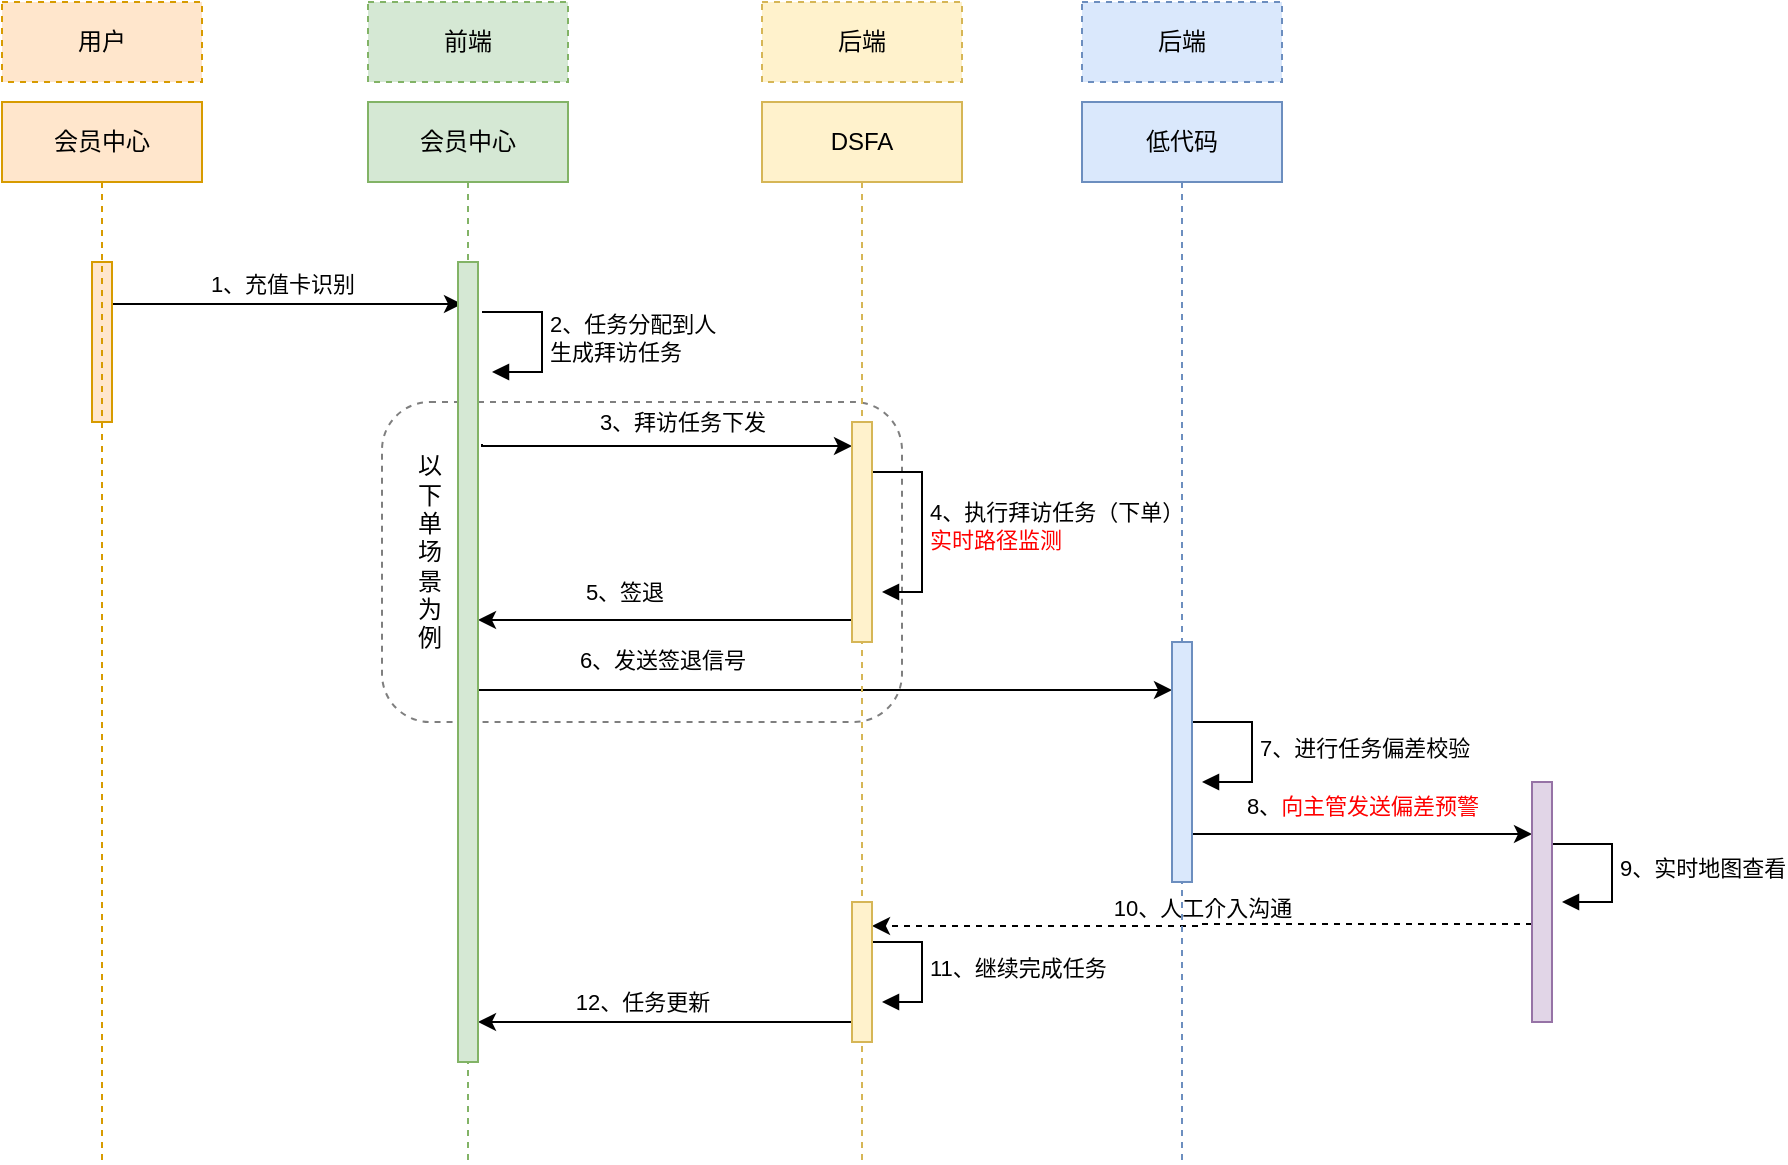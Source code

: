 <mxfile version="24.7.3" type="github">
  <diagram name="第 1 页" id="gIm-_4_sjpbjk3sTQJFh">
    <mxGraphModel dx="1192" dy="793" grid="1" gridSize="10" guides="1" tooltips="1" connect="1" arrows="1" fold="1" page="1" pageScale="1" pageWidth="827" pageHeight="1169" math="0" shadow="0">
      <root>
        <mxCell id="0" />
        <mxCell id="1" parent="0" />
        <mxCell id="WeIYB2LgaOO7v2YDikMc-4" value="" style="rounded=1;whiteSpace=wrap;html=1;dashed=1;opacity=50;" vertex="1" parent="1">
          <mxGeometry x="390" y="250" width="260" height="160" as="geometry" />
        </mxCell>
        <mxCell id="WeIYB2LgaOO7v2YDikMc-5" value="" style="edgeStyle=orthogonalEdgeStyle;rounded=0;orthogonalLoop=1;jettySize=auto;html=1;curved=0;" edge="1" parent="1">
          <mxGeometry relative="1" as="geometry">
            <mxPoint x="255" y="201" as="sourcePoint" />
            <mxPoint x="430" y="201" as="targetPoint" />
          </mxGeometry>
        </mxCell>
        <mxCell id="WeIYB2LgaOO7v2YDikMc-6" value="1、充值卡识别" style="edgeLabel;html=1;align=center;verticalAlign=middle;resizable=0;points=[];" vertex="1" connectable="0" parent="WeIYB2LgaOO7v2YDikMc-5">
          <mxGeometry x="-0.228" y="-2" relative="1" as="geometry">
            <mxPoint x="17" y="-12" as="offset" />
          </mxGeometry>
        </mxCell>
        <mxCell id="WeIYB2LgaOO7v2YDikMc-7" value="" style="edgeStyle=orthogonalEdgeStyle;rounded=0;orthogonalLoop=1;jettySize=auto;html=1;curved=0;" edge="1" parent="1" target="WeIYB2LgaOO7v2YDikMc-36">
          <mxGeometry relative="1" as="geometry">
            <mxPoint x="440" y="271" as="sourcePoint" />
            <mxPoint x="610" y="271" as="targetPoint" />
            <Array as="points">
              <mxPoint x="440" y="272" />
            </Array>
          </mxGeometry>
        </mxCell>
        <mxCell id="WeIYB2LgaOO7v2YDikMc-8" value="3、拜访任务下发" style="edgeLabel;html=1;align=center;verticalAlign=middle;resizable=0;points=[];" vertex="1" connectable="0" parent="WeIYB2LgaOO7v2YDikMc-7">
          <mxGeometry x="-0.163" relative="1" as="geometry">
            <mxPoint x="23" y="-12" as="offset" />
          </mxGeometry>
        </mxCell>
        <mxCell id="WeIYB2LgaOO7v2YDikMc-9" value="2、任务分配到人&lt;br&gt;生成拜访任务" style="html=1;align=left;spacingLeft=2;endArrow=block;rounded=0;edgeStyle=orthogonalEdgeStyle;curved=0;rounded=0;" edge="1" parent="1">
          <mxGeometry x="0.012" relative="1" as="geometry">
            <mxPoint x="440" y="205" as="sourcePoint" />
            <Array as="points">
              <mxPoint x="470" y="235" />
            </Array>
            <mxPoint x="445" y="235.0" as="targetPoint" />
            <mxPoint as="offset" />
          </mxGeometry>
        </mxCell>
        <mxCell id="WeIYB2LgaOO7v2YDikMc-10" value="" style="edgeStyle=orthogonalEdgeStyle;rounded=0;orthogonalLoop=1;jettySize=auto;html=1;curved=0;" edge="1" parent="1">
          <mxGeometry relative="1" as="geometry">
            <mxPoint x="438" y="394.0" as="sourcePoint" />
            <mxPoint x="785" y="394.0" as="targetPoint" />
            <Array as="points">
              <mxPoint x="710" y="394" />
              <mxPoint x="710" y="394" />
            </Array>
          </mxGeometry>
        </mxCell>
        <mxCell id="WeIYB2LgaOO7v2YDikMc-11" value="6、发送签退信号" style="edgeLabel;html=1;align=center;verticalAlign=middle;resizable=0;points=[];" vertex="1" connectable="0" parent="WeIYB2LgaOO7v2YDikMc-10">
          <mxGeometry x="-0.204" relative="1" as="geometry">
            <mxPoint x="-46" y="-15" as="offset" />
          </mxGeometry>
        </mxCell>
        <mxCell id="WeIYB2LgaOO7v2YDikMc-12" value="" style="edgeStyle=orthogonalEdgeStyle;rounded=0;orthogonalLoop=1;jettySize=auto;html=1;curved=0;" edge="1" parent="1">
          <mxGeometry relative="1" as="geometry">
            <mxPoint x="625" y="359.0" as="sourcePoint" />
            <mxPoint x="438" y="359.0" as="targetPoint" />
          </mxGeometry>
        </mxCell>
        <mxCell id="WeIYB2LgaOO7v2YDikMc-13" value="5、签退" style="edgeLabel;html=1;align=center;verticalAlign=middle;resizable=0;points=[];" vertex="1" connectable="0" parent="WeIYB2LgaOO7v2YDikMc-12">
          <mxGeometry x="0.254" y="1" relative="1" as="geometry">
            <mxPoint x="3" y="-15" as="offset" />
          </mxGeometry>
        </mxCell>
        <mxCell id="WeIYB2LgaOO7v2YDikMc-14" value="4、执行拜访任务（下单）&lt;br&gt;&lt;font color=&quot;#ff0000&quot;&gt;实时路径监测&lt;/font&gt;" style="html=1;align=left;spacingLeft=2;endArrow=block;rounded=0;edgeStyle=orthogonalEdgeStyle;curved=0;rounded=0;" edge="1" parent="1">
          <mxGeometry x="-0.009" relative="1" as="geometry">
            <mxPoint x="635" y="285" as="sourcePoint" />
            <Array as="points">
              <mxPoint x="660" y="285" />
              <mxPoint x="660" y="345" />
            </Array>
            <mxPoint x="640" y="345" as="targetPoint" />
            <mxPoint as="offset" />
          </mxGeometry>
        </mxCell>
        <mxCell id="WeIYB2LgaOO7v2YDikMc-15" value="" style="edgeStyle=orthogonalEdgeStyle;rounded=0;orthogonalLoop=1;jettySize=auto;html=1;curved=0;" edge="1" parent="1">
          <mxGeometry relative="1" as="geometry">
            <mxPoint x="795" y="466.0" as="sourcePoint" />
            <mxPoint x="965" y="466.0" as="targetPoint" />
            <Array as="points">
              <mxPoint x="840" y="466" />
              <mxPoint x="840" y="466" />
            </Array>
          </mxGeometry>
        </mxCell>
        <mxCell id="WeIYB2LgaOO7v2YDikMc-16" value="8、&lt;font color=&quot;#ff0000&quot;&gt;向主管发送偏差预警&lt;/font&gt;" style="edgeLabel;html=1;align=center;verticalAlign=middle;resizable=0;points=[];" vertex="1" connectable="0" parent="WeIYB2LgaOO7v2YDikMc-15">
          <mxGeometry x="-0.249" y="-2" relative="1" as="geometry">
            <mxPoint x="21" y="-16" as="offset" />
          </mxGeometry>
        </mxCell>
        <mxCell id="WeIYB2LgaOO7v2YDikMc-17" value="7、进行任务偏差校验" style="html=1;align=left;spacingLeft=2;endArrow=block;rounded=0;edgeStyle=orthogonalEdgeStyle;curved=0;rounded=0;" edge="1" parent="1">
          <mxGeometry relative="1" as="geometry">
            <mxPoint x="795" y="410" as="sourcePoint" />
            <Array as="points">
              <mxPoint x="825" y="410" />
              <mxPoint x="825" y="440" />
              <mxPoint x="800" y="440" />
            </Array>
            <mxPoint x="800" y="440" as="targetPoint" />
            <mxPoint as="offset" />
          </mxGeometry>
        </mxCell>
        <mxCell id="WeIYB2LgaOO7v2YDikMc-18" value="9、实时地图查看" style="html=1;align=left;spacingLeft=2;endArrow=block;rounded=0;edgeStyle=orthogonalEdgeStyle;curved=0;rounded=0;" edge="1" parent="1">
          <mxGeometry relative="1" as="geometry">
            <mxPoint x="975" y="471" as="sourcePoint" />
            <Array as="points">
              <mxPoint x="1005" y="471" />
              <mxPoint x="1005" y="500" />
            </Array>
            <mxPoint x="980" y="500" as="targetPoint" />
            <mxPoint as="offset" />
          </mxGeometry>
        </mxCell>
        <mxCell id="WeIYB2LgaOO7v2YDikMc-19" style="edgeStyle=orthogonalEdgeStyle;rounded=0;orthogonalLoop=1;jettySize=auto;html=1;curved=0;dashed=1;" edge="1" parent="1" target="WeIYB2LgaOO7v2YDikMc-37">
          <mxGeometry relative="1" as="geometry">
            <mxPoint x="965" y="511.0" as="sourcePoint" />
            <mxPoint x="640" y="511" as="targetPoint" />
            <Array as="points">
              <mxPoint x="800" y="512" />
            </Array>
          </mxGeometry>
        </mxCell>
        <mxCell id="WeIYB2LgaOO7v2YDikMc-20" value="10、人工介入沟通" style="edgeLabel;html=1;align=center;verticalAlign=middle;resizable=0;points=[];" vertex="1" connectable="0" parent="WeIYB2LgaOO7v2YDikMc-19">
          <mxGeometry x="0.007" relative="1" as="geometry">
            <mxPoint y="-9" as="offset" />
          </mxGeometry>
        </mxCell>
        <mxCell id="WeIYB2LgaOO7v2YDikMc-21" value="11、继续完成任务" style="html=1;align=left;spacingLeft=2;endArrow=block;rounded=0;edgeStyle=orthogonalEdgeStyle;curved=0;rounded=0;" edge="1" parent="1">
          <mxGeometry relative="1" as="geometry">
            <mxPoint x="635" y="520" as="sourcePoint" />
            <Array as="points">
              <mxPoint x="660" y="520" />
              <mxPoint x="660" y="550" />
            </Array>
            <mxPoint x="640" y="550" as="targetPoint" />
            <mxPoint as="offset" />
          </mxGeometry>
        </mxCell>
        <mxCell id="WeIYB2LgaOO7v2YDikMc-22" value="用户" style="rounded=0;whiteSpace=wrap;html=1;dashed=1;movable=1;resizable=1;rotatable=1;deletable=1;editable=1;locked=0;connectable=1;fillColor=#ffe6cc;strokeColor=#d79b00;" vertex="1" parent="1">
          <mxGeometry x="200" y="50" width="100" height="40" as="geometry" />
        </mxCell>
        <mxCell id="WeIYB2LgaOO7v2YDikMc-23" value="前端" style="rounded=0;whiteSpace=wrap;html=1;dashed=1;fillColor=#d5e8d4;strokeColor=#82b366;" vertex="1" parent="1">
          <mxGeometry x="383" y="50" width="100" height="40" as="geometry" />
        </mxCell>
        <mxCell id="WeIYB2LgaOO7v2YDikMc-24" value="后端" style="rounded=0;whiteSpace=wrap;html=1;dashed=1;fillColor=#fff2cc;strokeColor=#d6b656;" vertex="1" parent="1">
          <mxGeometry x="580" y="50" width="100" height="40" as="geometry" />
        </mxCell>
        <mxCell id="WeIYB2LgaOO7v2YDikMc-25" value="后端" style="rounded=0;whiteSpace=wrap;html=1;dashed=1;fillColor=#dae8fc;strokeColor=#6c8ebf;" vertex="1" parent="1">
          <mxGeometry x="740" y="50" width="100" height="40" as="geometry" />
        </mxCell>
        <mxCell id="WeIYB2LgaOO7v2YDikMc-27" value="" style="edgeStyle=orthogonalEdgeStyle;rounded=0;orthogonalLoop=1;jettySize=auto;html=1;curved=0;" edge="1" parent="1" source="WeIYB2LgaOO7v2YDikMc-37">
          <mxGeometry relative="1" as="geometry">
            <mxPoint x="438" y="560" as="targetPoint" />
            <Array as="points">
              <mxPoint x="438" y="560" />
            </Array>
          </mxGeometry>
        </mxCell>
        <mxCell id="WeIYB2LgaOO7v2YDikMc-28" value="12、任务更新" style="edgeLabel;html=1;align=center;verticalAlign=middle;resizable=0;points=[];" vertex="1" connectable="0" parent="WeIYB2LgaOO7v2YDikMc-27">
          <mxGeometry x="-0.079" y="-1" relative="1" as="geometry">
            <mxPoint x="-19" y="-9" as="offset" />
          </mxGeometry>
        </mxCell>
        <mxCell id="WeIYB2LgaOO7v2YDikMc-29" value="" style="html=1;points=[[0,0,0,0,5],[0,1,0,0,-5],[1,0,0,0,5],[1,1,0,0,-5]];perimeter=orthogonalPerimeter;outlineConnect=0;targetShapes=umlLifeline;portConstraint=eastwest;newEdgeStyle={&quot;curved&quot;:0,&quot;rounded&quot;:0};fillColor=#ffe6cc;strokeColor=#d79b00;" vertex="1" parent="1">
          <mxGeometry x="245" y="180" width="10" height="80" as="geometry" />
        </mxCell>
        <mxCell id="WeIYB2LgaOO7v2YDikMc-31" value="会员中心" style="shape=umlLifeline;perimeter=lifelinePerimeter;whiteSpace=wrap;html=1;container=1;dropTarget=0;collapsible=0;recursiveResize=0;outlineConnect=0;portConstraint=eastwest;newEdgeStyle={&quot;curved&quot;:0,&quot;rounded&quot;:0};movable=1;resizable=1;rotatable=1;deletable=1;editable=1;locked=0;connectable=1;fillColor=#ffe6cc;strokeColor=#d79b00;" vertex="1" parent="1">
          <mxGeometry x="200" y="100" width="100" height="530" as="geometry" />
        </mxCell>
        <mxCell id="WeIYB2LgaOO7v2YDikMc-32" value="低代码" style="shape=umlLifeline;perimeter=lifelinePerimeter;whiteSpace=wrap;html=1;container=1;dropTarget=0;collapsible=0;recursiveResize=0;outlineConnect=0;portConstraint=eastwest;newEdgeStyle={&quot;curved&quot;:0,&quot;rounded&quot;:0};movable=1;resizable=1;rotatable=1;deletable=1;editable=1;locked=0;connectable=1;fillColor=#dae8fc;strokeColor=#6c8ebf;" vertex="1" parent="1">
          <mxGeometry x="740" y="100" width="100" height="530" as="geometry" />
        </mxCell>
        <mxCell id="WeIYB2LgaOO7v2YDikMc-33" value="DSFA" style="shape=umlLifeline;perimeter=lifelinePerimeter;whiteSpace=wrap;html=1;container=1;dropTarget=0;collapsible=0;recursiveResize=0;outlineConnect=0;portConstraint=eastwest;newEdgeStyle={&quot;curved&quot;:0,&quot;rounded&quot;:0};movable=1;resizable=1;rotatable=1;deletable=1;editable=1;locked=0;connectable=1;fillColor=#fff2cc;strokeColor=#d6b656;" vertex="1" parent="1">
          <mxGeometry x="580" y="100" width="100" height="530" as="geometry" />
        </mxCell>
        <mxCell id="WeIYB2LgaOO7v2YDikMc-34" value="会员中心" style="shape=umlLifeline;perimeter=lifelinePerimeter;whiteSpace=wrap;html=1;container=1;dropTarget=0;collapsible=0;recursiveResize=0;outlineConnect=0;portConstraint=eastwest;newEdgeStyle={&quot;curved&quot;:0,&quot;rounded&quot;:0};movable=1;resizable=1;rotatable=1;deletable=1;editable=1;locked=0;connectable=1;fillColor=#d5e8d4;strokeColor=#82b366;" vertex="1" parent="1">
          <mxGeometry x="383" y="100" width="100" height="530" as="geometry" />
        </mxCell>
        <mxCell id="WeIYB2LgaOO7v2YDikMc-35" value="" style="html=1;points=[[0,0,0,0,5],[0,1,0,0,-5],[1,0,0,0,5],[1,1,0,0,-5]];perimeter=orthogonalPerimeter;outlineConnect=0;targetShapes=umlLifeline;portConstraint=eastwest;newEdgeStyle={&quot;curved&quot;:0,&quot;rounded&quot;:0};fillColor=#d5e8d4;strokeColor=#82b366;" vertex="1" parent="1">
          <mxGeometry x="428" y="180" width="10" height="400" as="geometry" />
        </mxCell>
        <mxCell id="WeIYB2LgaOO7v2YDikMc-36" value="" style="html=1;points=[[0,0,0,0,5],[0,1,0,0,-5],[1,0,0,0,5],[1,1,0,0,-5]];perimeter=orthogonalPerimeter;outlineConnect=0;targetShapes=umlLifeline;portConstraint=eastwest;newEdgeStyle={&quot;curved&quot;:0,&quot;rounded&quot;:0};fillColor=#fff2cc;strokeColor=#d6b656;" vertex="1" parent="1">
          <mxGeometry x="625" y="260" width="10" height="110" as="geometry" />
        </mxCell>
        <mxCell id="WeIYB2LgaOO7v2YDikMc-37" value="" style="html=1;points=[[0,0,0,0,5],[0,1,0,0,-5],[1,0,0,0,5],[1,1,0,0,-5]];perimeter=orthogonalPerimeter;outlineConnect=0;targetShapes=umlLifeline;portConstraint=eastwest;newEdgeStyle={&quot;curved&quot;:0,&quot;rounded&quot;:0};fillColor=#fff2cc;strokeColor=#d6b656;" vertex="1" parent="1">
          <mxGeometry x="625" y="500" width="10" height="70" as="geometry" />
        </mxCell>
        <mxCell id="WeIYB2LgaOO7v2YDikMc-38" value="" style="html=1;points=[[0,0,0,0,5],[0,1,0,0,-5],[1,0,0,0,5],[1,1,0,0,-5]];perimeter=orthogonalPerimeter;outlineConnect=0;targetShapes=umlLifeline;portConstraint=eastwest;newEdgeStyle={&quot;curved&quot;:0,&quot;rounded&quot;:0};fillColor=#dae8fc;strokeColor=#6c8ebf;" vertex="1" parent="1">
          <mxGeometry x="785" y="370" width="10" height="120" as="geometry" />
        </mxCell>
        <mxCell id="WeIYB2LgaOO7v2YDikMc-39" value="" style="html=1;points=[[0,0,0,0,5],[0,1,0,0,-5],[1,0,0,0,5],[1,1,0,0,-5]];perimeter=orthogonalPerimeter;outlineConnect=0;targetShapes=umlLifeline;portConstraint=eastwest;newEdgeStyle={&quot;curved&quot;:0,&quot;rounded&quot;:0};fillColor=#e1d5e7;strokeColor=#9673a6;" vertex="1" parent="1">
          <mxGeometry x="965" y="440" width="10" height="120" as="geometry" />
        </mxCell>
        <mxCell id="WeIYB2LgaOO7v2YDikMc-40" value="以下单场景为例" style="text;html=1;align=center;verticalAlign=middle;whiteSpace=wrap;rounded=0;" vertex="1" parent="1">
          <mxGeometry x="404" y="310" width="20" height="30" as="geometry" />
        </mxCell>
      </root>
    </mxGraphModel>
  </diagram>
</mxfile>
